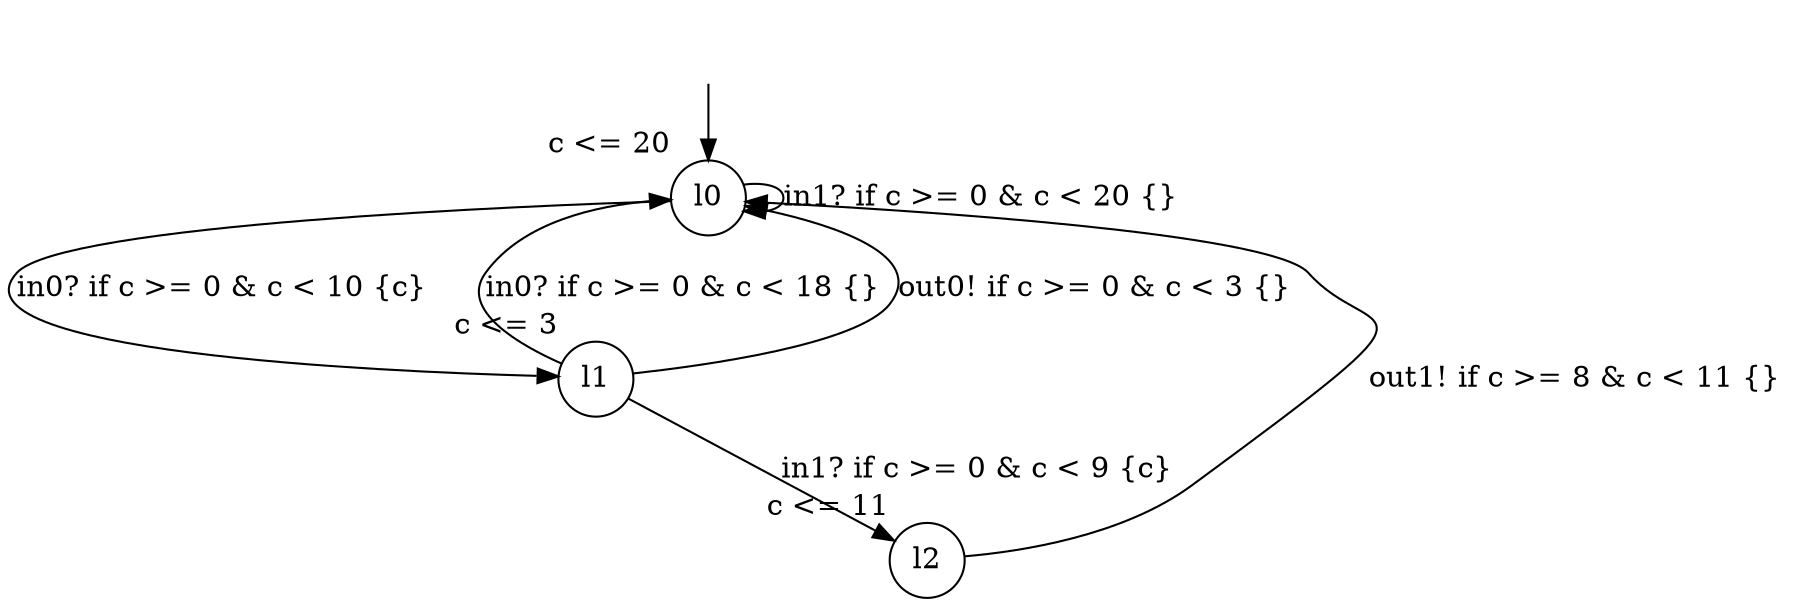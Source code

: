 digraph g {
__start0 [label="" shape="none"];
l0 [shape="circle" margin=0 label="l0", xlabel="c <= 20"];
l1 [shape="circle" margin=0 label="l1", xlabel="c <= 3"];
l2 [shape="circle" margin=0 label="l2", xlabel="c <= 11"];
l0 -> l0 [label="in1? if c >= 0 & c < 20 {} "];
l0 -> l1 [label="in0? if c >= 0 & c < 10 {c} "];
l1 -> l0 [label="in0? if c >= 0 & c < 18 {} "];
l1 -> l0 [label="out0! if c >= 0 & c < 3 {} "];
l1 -> l2 [label="in1? if c >= 0 & c < 9 {c} "];
l2 -> l0 [label="out1! if c >= 8 & c < 11 {} "];
__start0 -> l0;
}
